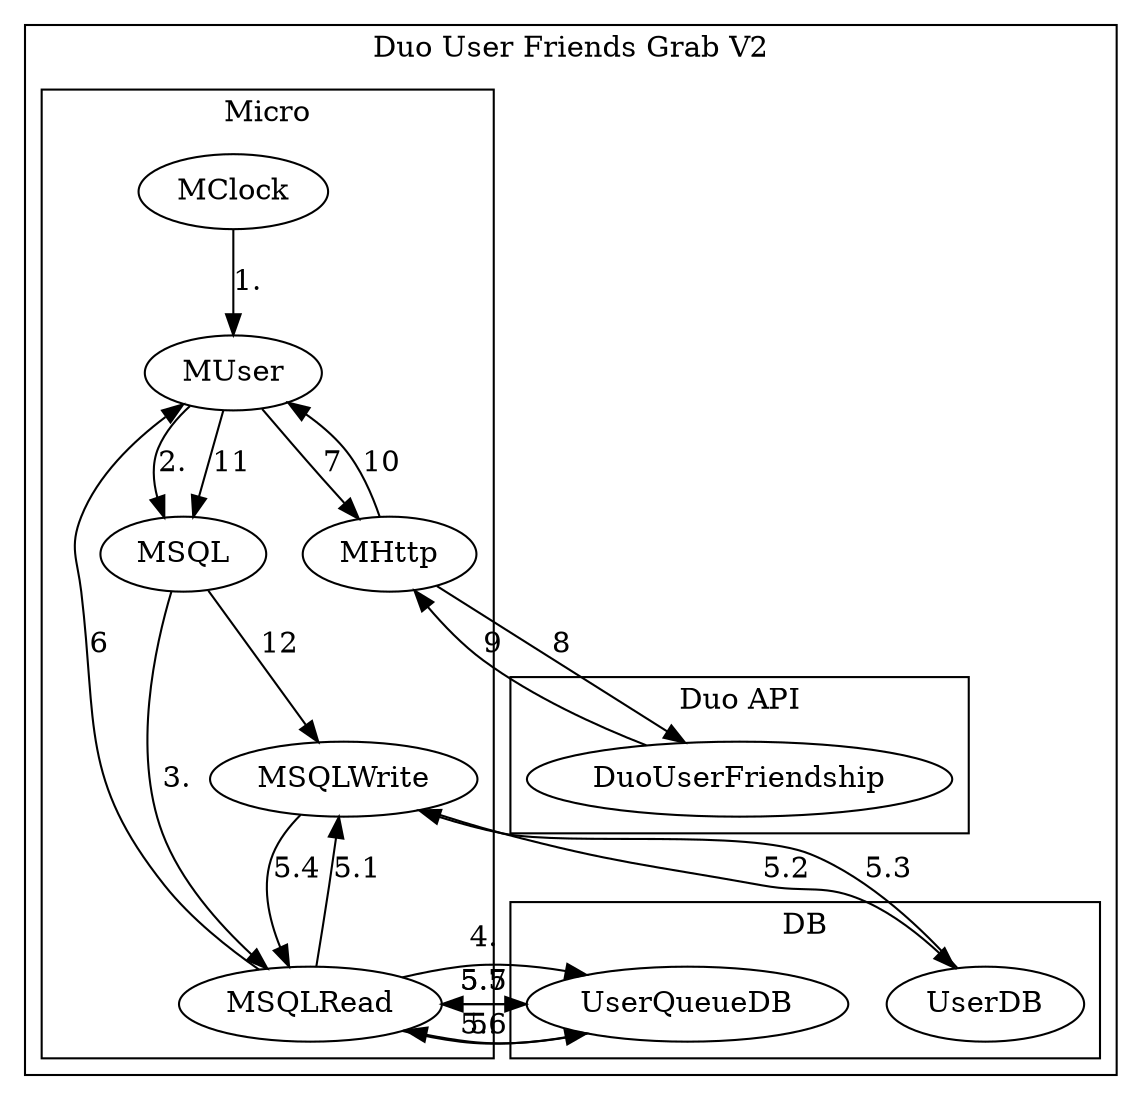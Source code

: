 digraph {
  compound = true;
  subgraph cluster_duo {
      label = "Duo User Friends Grab V2";
      
      subgraph cluster_duo_api {
          label = "Duo API";
          DuoUserFriendship;
      }

      subgraph cluster_micro {
          label = "Micro";
          MClock;
          MUser;
          MHttp;
          MSQL;
          MSQLWrite;
          MSQLRead;
      }

      subgraph cluster_db {
          label = "DB"
          UserDB;
          UserQueueDB;
      }
  }

    MClock -> MUser [label="1."];
    MUser -> MSQL [label="2."]
    MSQL -> MSQLRead [label="3."]
    MSQLRead -> UserQueueDB [label="4."]
    UserQueueDB -> MSQLRead [label="5."]

    MSQLRead -> MSQLWrite [label="5.1"]
    MSQLWrite -> UserDB [label="5.2"]
    UserDB -> MSQLWrite [label="5.3"]
    MSQLWrite -> MSQLRead [label="5.4"]
    MSQLRead -> UserQueueDB [label="5.5"]
    MSQLRead -> UserQueueDB [label="5.6"]
    UserQueueDB -> MSQLRead [label="5.7"]

    MSQLRead -> MUser [label="6"]
    MUser -> MHttp [label="7"]
    MHttp -> DuoUserFriendship [label="8"]
    DuoUserFriendship -> MHttp [label="9"]
    MHttp -> MUser [label="10"]
    MUser -> MSQL [label="11"]
    MSQL -> MSQLWrite [label="12"]
}